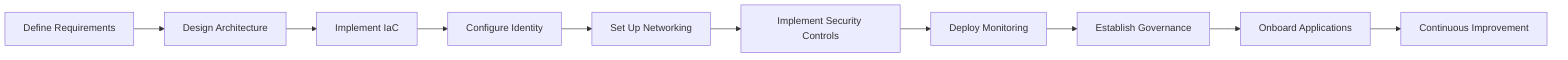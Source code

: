 flowchart LR
    A[Define Requirements] --> B[Design Architecture]
    B --> C[Implement IaC]
    C --> D[Configure Identity]
    D --> E[Set Up Networking]
    E --> F[Implement Security Controls]
    F --> G[Deploy Monitoring]
    G --> H[Establish Governance]
    H --> I[Onboard Applications]
    I --> J[Continuous Improvement]